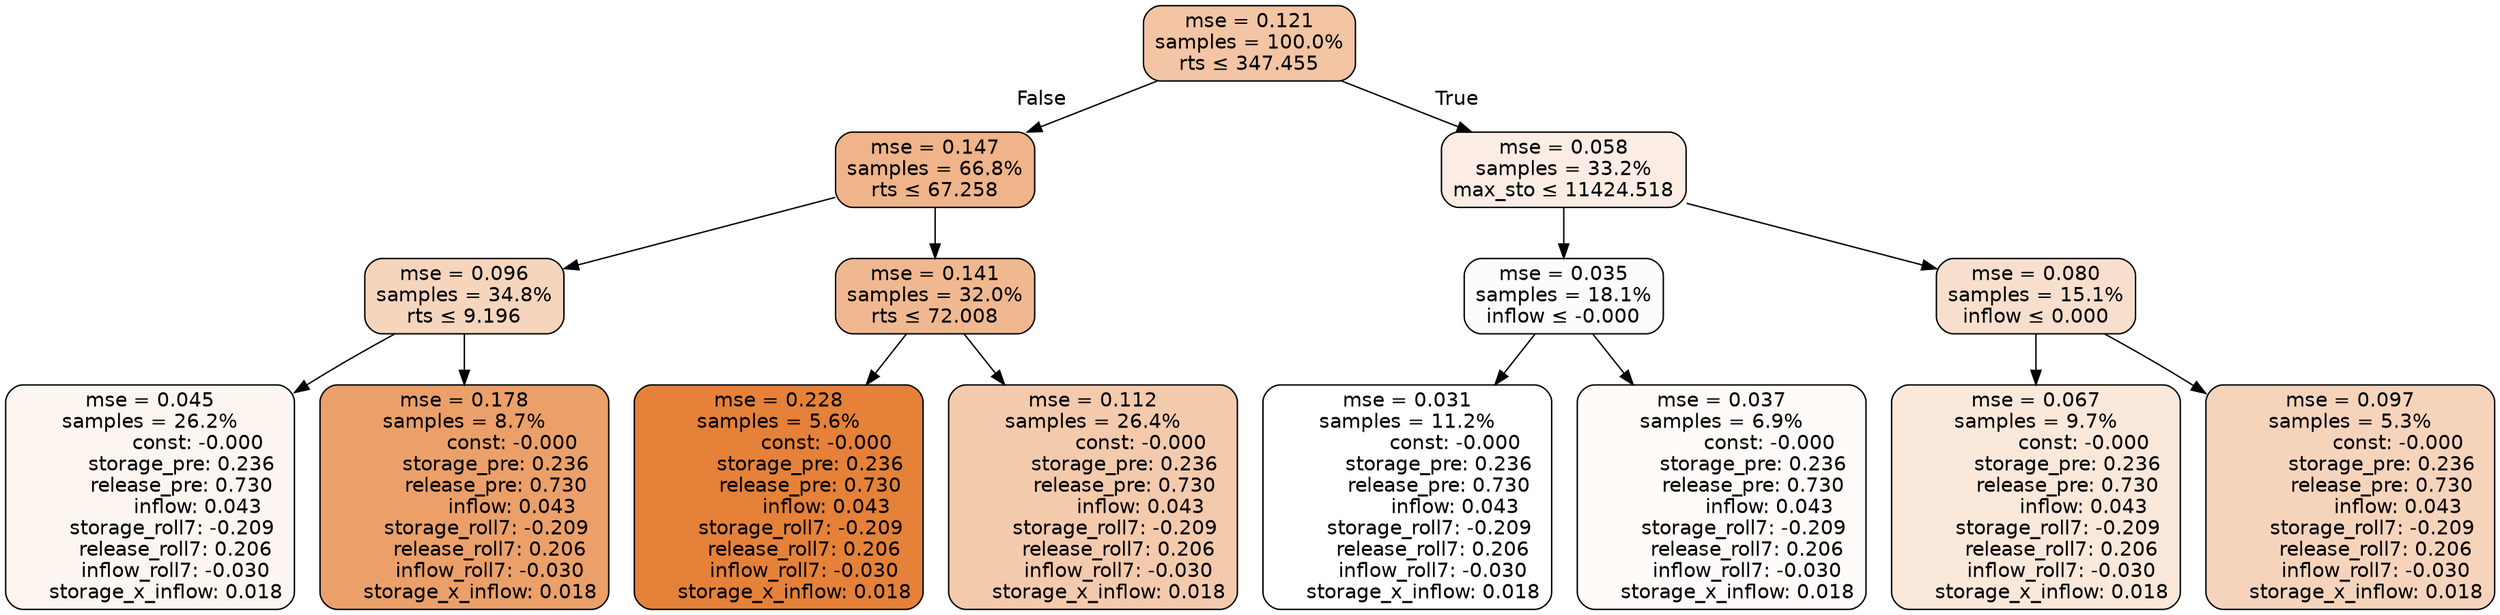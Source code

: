 digraph tree {
node [shape=rectangle, style="filled, rounded", color="black", fontname=helvetica] ;
edge [fontname=helvetica] ;
	"0" [label="mse = 0.121
samples = 100.0%
rts &le; 347.455", fillcolor="#f3c5a4"]
	"1" [label="mse = 0.147
samples = 66.8%
rts &le; 67.258", fillcolor="#efb48a"]
	"2" [label="mse = 0.096
samples = 34.8%
rts &le; 9.196", fillcolor="#f6d5bd"]
	"3" [label="mse = 0.045
samples = 26.2%
               const: -0.000
          storage_pre: 0.236
          release_pre: 0.730
               inflow: 0.043
       storage_roll7: -0.209
        release_roll7: 0.206
        inflow_roll7: -0.030
     storage_x_inflow: 0.018", fillcolor="#fdf6f0"]
	"4" [label="mse = 0.178
samples = 8.7%
               const: -0.000
          storage_pre: 0.236
          release_pre: 0.730
               inflow: 0.043
       storage_roll7: -0.209
        release_roll7: 0.206
        inflow_roll7: -0.030
     storage_x_inflow: 0.018", fillcolor="#eba06a"]
	"5" [label="mse = 0.141
samples = 32.0%
rts &le; 72.008", fillcolor="#f0b890"]
	"6" [label="mse = 0.228
samples = 5.6%
               const: -0.000
          storage_pre: 0.236
          release_pre: 0.730
               inflow: 0.043
       storage_roll7: -0.209
        release_roll7: 0.206
        inflow_roll7: -0.030
     storage_x_inflow: 0.018", fillcolor="#e58139"]
	"7" [label="mse = 0.112
samples = 26.4%
               const: -0.000
          storage_pre: 0.236
          release_pre: 0.730
               inflow: 0.043
       storage_roll7: -0.209
        release_roll7: 0.206
        inflow_roll7: -0.030
     storage_x_inflow: 0.018", fillcolor="#f4caad"]
	"8" [label="mse = 0.058
samples = 33.2%
max_sto &le; 11424.518", fillcolor="#fbede3"]
	"9" [label="mse = 0.035
samples = 18.1%
inflow &le; -0.000", fillcolor="#fefcfa"]
	"10" [label="mse = 0.031
samples = 11.2%
               const: -0.000
          storage_pre: 0.236
          release_pre: 0.730
               inflow: 0.043
       storage_roll7: -0.209
        release_roll7: 0.206
        inflow_roll7: -0.030
     storage_x_inflow: 0.018", fillcolor="#ffffff"]
	"11" [label="mse = 0.037
samples = 6.9%
               const: -0.000
          storage_pre: 0.236
          release_pre: 0.730
               inflow: 0.043
       storage_roll7: -0.209
        release_roll7: 0.206
        inflow_roll7: -0.030
     storage_x_inflow: 0.018", fillcolor="#fefbf9"]
	"12" [label="mse = 0.080
samples = 15.1%
inflow &le; 0.000", fillcolor="#f8dfcd"]
	"13" [label="mse = 0.067
samples = 9.7%
               const: -0.000
          storage_pre: 0.236
          release_pre: 0.730
               inflow: 0.043
       storage_roll7: -0.209
        release_roll7: 0.206
        inflow_roll7: -0.030
     storage_x_inflow: 0.018", fillcolor="#fae8db"]
	"14" [label="mse = 0.097
samples = 5.3%
               const: -0.000
          storage_pre: 0.236
          release_pre: 0.730
               inflow: 0.043
       storage_roll7: -0.209
        release_roll7: 0.206
        inflow_roll7: -0.030
     storage_x_inflow: 0.018", fillcolor="#f6d4bc"]

	"0" -> "1" [labeldistance=2.5, labelangle=45, headlabel="False"]
	"1" -> "2"
	"2" -> "3"
	"2" -> "4"
	"1" -> "5"
	"5" -> "6"
	"5" -> "7"
	"0" -> "8" [labeldistance=2.5, labelangle=-45, headlabel="True"]
	"8" -> "9"
	"9" -> "10"
	"9" -> "11"
	"8" -> "12"
	"12" -> "13"
	"12" -> "14"
}